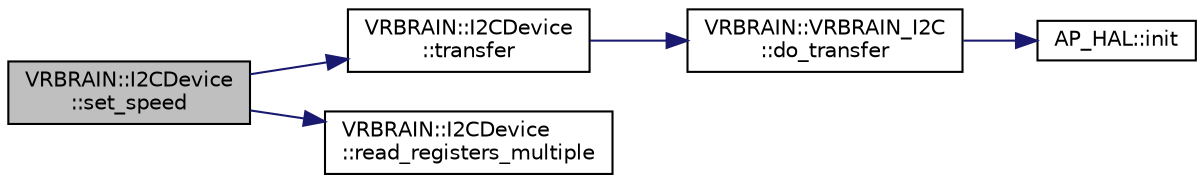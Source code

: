 digraph "VRBRAIN::I2CDevice::set_speed"
{
 // INTERACTIVE_SVG=YES
  edge [fontname="Helvetica",fontsize="10",labelfontname="Helvetica",labelfontsize="10"];
  node [fontname="Helvetica",fontsize="10",shape=record];
  rankdir="LR";
  Node1 [label="VRBRAIN::I2CDevice\l::set_speed",height=0.2,width=0.4,color="black", fillcolor="grey75", style="filled", fontcolor="black"];
  Node1 -> Node2 [color="midnightblue",fontsize="10",style="solid",fontname="Helvetica"];
  Node2 [label="VRBRAIN::I2CDevice\l::transfer",height=0.2,width=0.4,color="black", fillcolor="white", style="filled",URL="$classVRBRAIN_1_1I2CDevice.html#a0fdbf058ddfdb0f92b18d4c9b454e470"];
  Node2 -> Node3 [color="midnightblue",fontsize="10",style="solid",fontname="Helvetica"];
  Node3 [label="VRBRAIN::VRBRAIN_I2C\l::do_transfer",height=0.2,width=0.4,color="black", fillcolor="white", style="filled",URL="$classVRBRAIN_1_1VRBRAIN__I2C.html#a1873817ca177d3d99d679f438f6ed652"];
  Node3 -> Node4 [color="midnightblue",fontsize="10",style="solid",fontname="Helvetica"];
  Node4 [label="AP_HAL::init",height=0.2,width=0.4,color="black", fillcolor="white", style="filled",URL="$namespaceAP__HAL.html#a87c4d9884f23daecd717a2cb4fa114c1"];
  Node1 -> Node5 [color="midnightblue",fontsize="10",style="solid",fontname="Helvetica"];
  Node5 [label="VRBRAIN::I2CDevice\l::read_registers_multiple",height=0.2,width=0.4,color="black", fillcolor="white", style="filled",URL="$classVRBRAIN_1_1I2CDevice.html#ac29f99134d18078201771ddf943459f4"];
}
